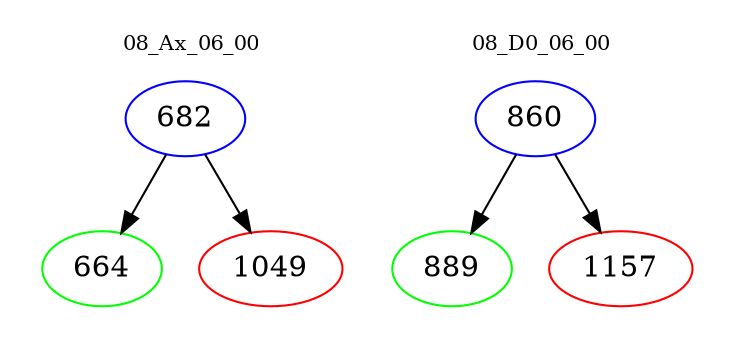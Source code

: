 digraph{
subgraph cluster_0 {
color = white
label = "08_Ax_06_00";
fontsize=10;
T0_682 [label="682", color="blue"]
T0_682 -> T0_664 [color="black"]
T0_664 [label="664", color="green"]
T0_682 -> T0_1049 [color="black"]
T0_1049 [label="1049", color="red"]
}
subgraph cluster_1 {
color = white
label = "08_D0_06_00";
fontsize=10;
T1_860 [label="860", color="blue"]
T1_860 -> T1_889 [color="black"]
T1_889 [label="889", color="green"]
T1_860 -> T1_1157 [color="black"]
T1_1157 [label="1157", color="red"]
}
}
